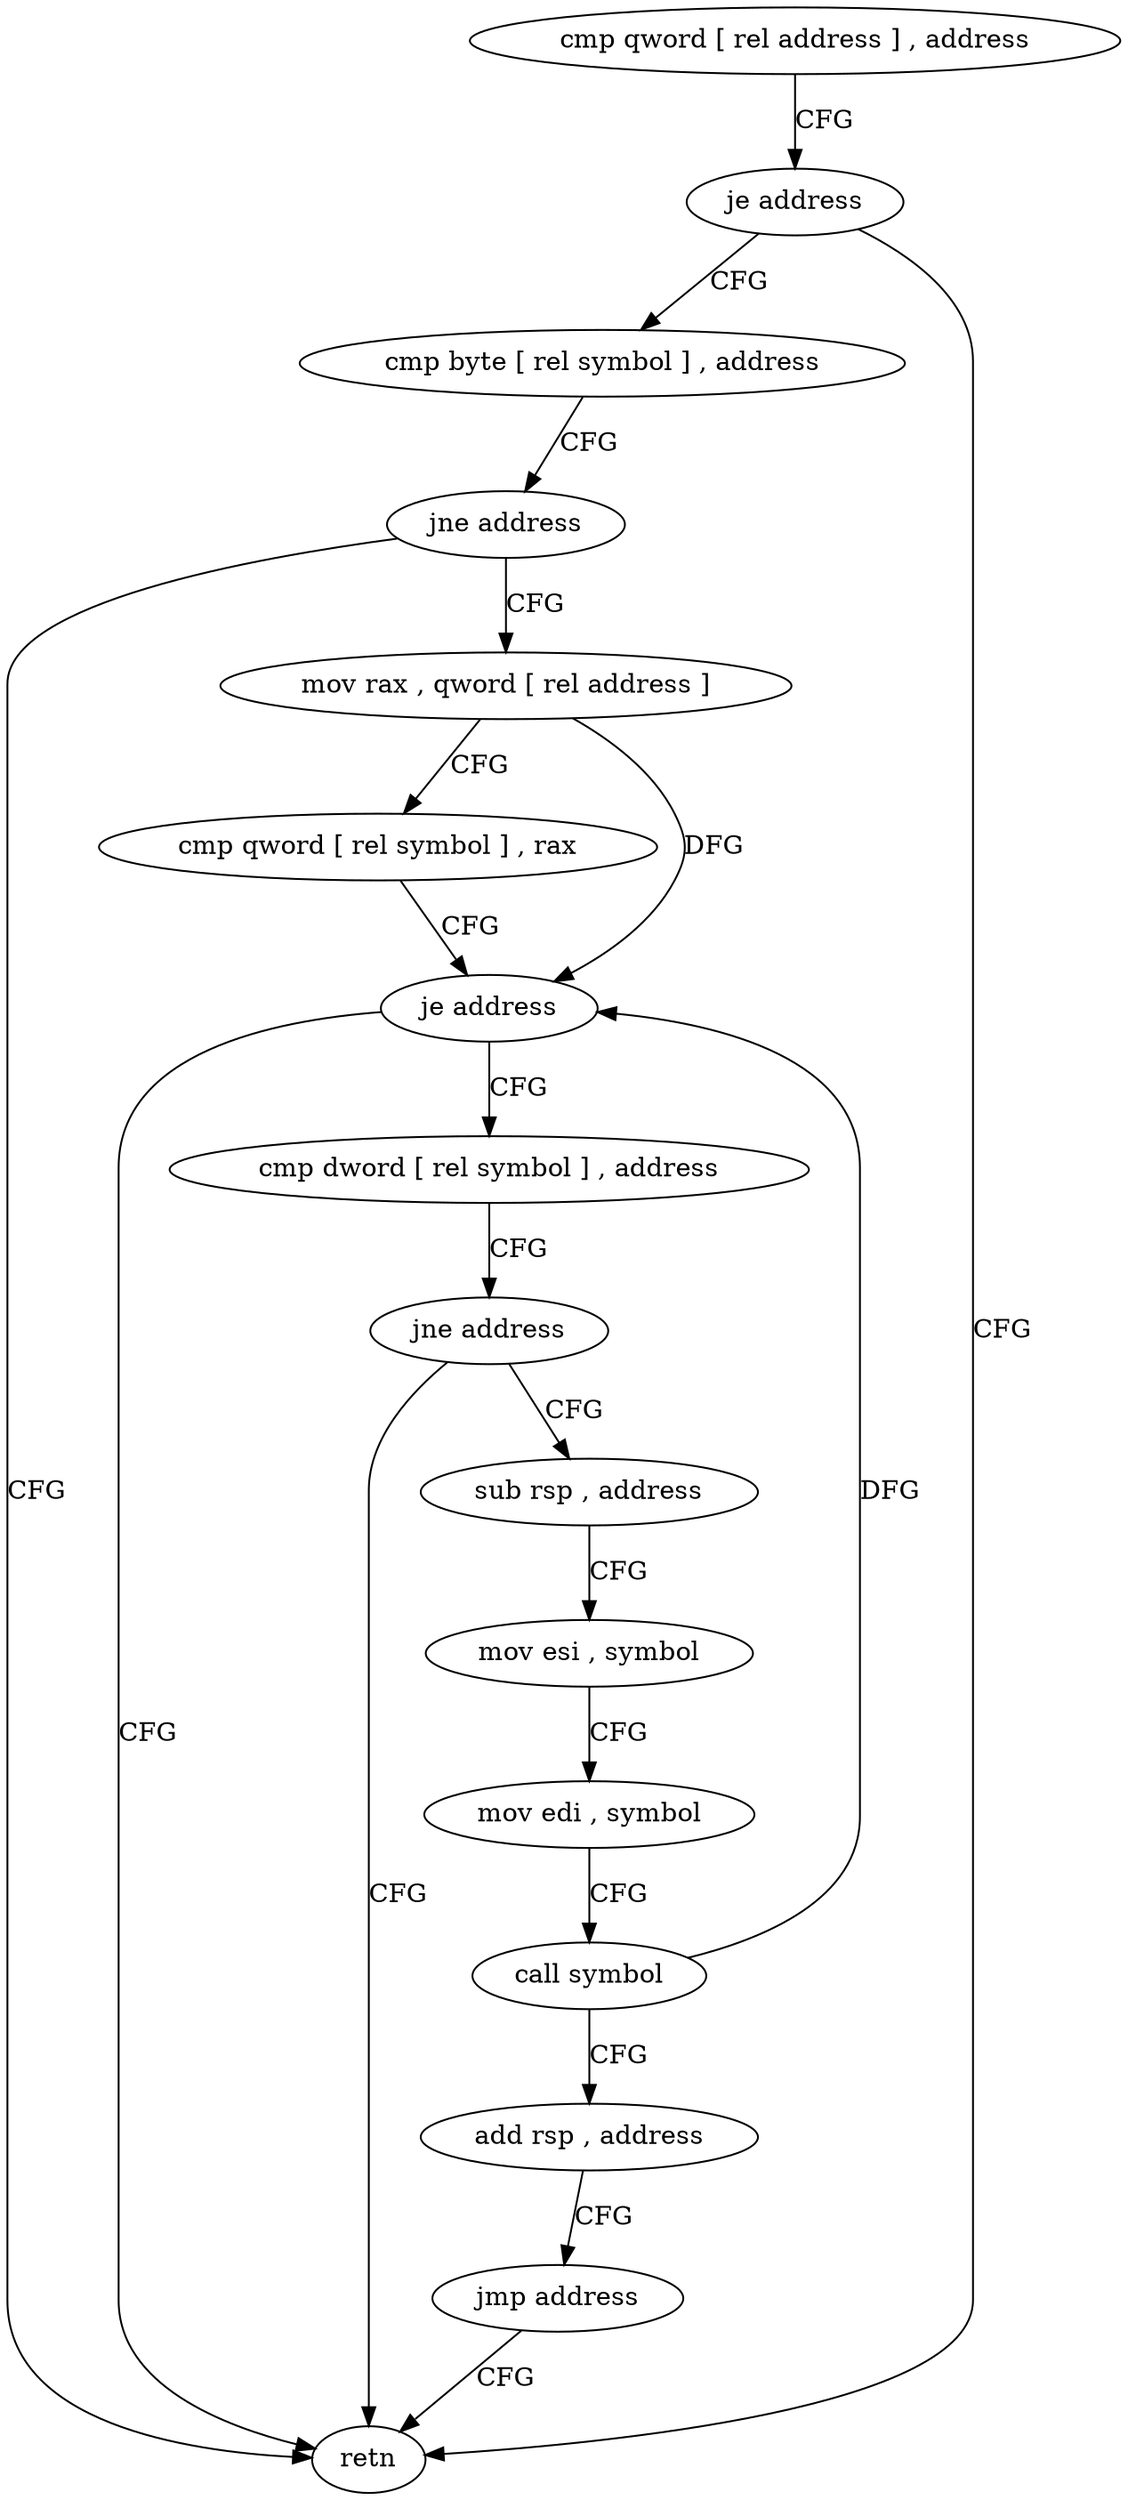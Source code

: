 digraph "func" {
"4202979" [label = "cmp qword [ rel address ] , address" ]
"4202987" [label = "je address" ]
"4202991" [label = "cmp byte [ rel symbol ] , address" ]
"4202989" [label = "retn" ]
"4202998" [label = "jne address" ]
"4203000" [label = "mov rax , qword [ rel address ]" ]
"4203007" [label = "cmp qword [ rel symbol ] , rax" ]
"4203014" [label = "je address" ]
"4203016" [label = "cmp dword [ rel symbol ] , address" ]
"4203023" [label = "jne address" ]
"4203025" [label = "sub rsp , address" ]
"4203029" [label = "mov esi , symbol" ]
"4203034" [label = "mov edi , symbol" ]
"4203039" [label = "call symbol" ]
"4203044" [label = "add rsp , address" ]
"4203048" [label = "jmp address" ]
"4202979" -> "4202987" [ label = "CFG" ]
"4202987" -> "4202991" [ label = "CFG" ]
"4202987" -> "4202989" [ label = "CFG" ]
"4202991" -> "4202998" [ label = "CFG" ]
"4202998" -> "4202989" [ label = "CFG" ]
"4202998" -> "4203000" [ label = "CFG" ]
"4203000" -> "4203007" [ label = "CFG" ]
"4203000" -> "4203014" [ label = "DFG" ]
"4203007" -> "4203014" [ label = "CFG" ]
"4203014" -> "4202989" [ label = "CFG" ]
"4203014" -> "4203016" [ label = "CFG" ]
"4203016" -> "4203023" [ label = "CFG" ]
"4203023" -> "4202989" [ label = "CFG" ]
"4203023" -> "4203025" [ label = "CFG" ]
"4203025" -> "4203029" [ label = "CFG" ]
"4203029" -> "4203034" [ label = "CFG" ]
"4203034" -> "4203039" [ label = "CFG" ]
"4203039" -> "4203044" [ label = "CFG" ]
"4203039" -> "4203014" [ label = "DFG" ]
"4203044" -> "4203048" [ label = "CFG" ]
"4203048" -> "4202989" [ label = "CFG" ]
}
